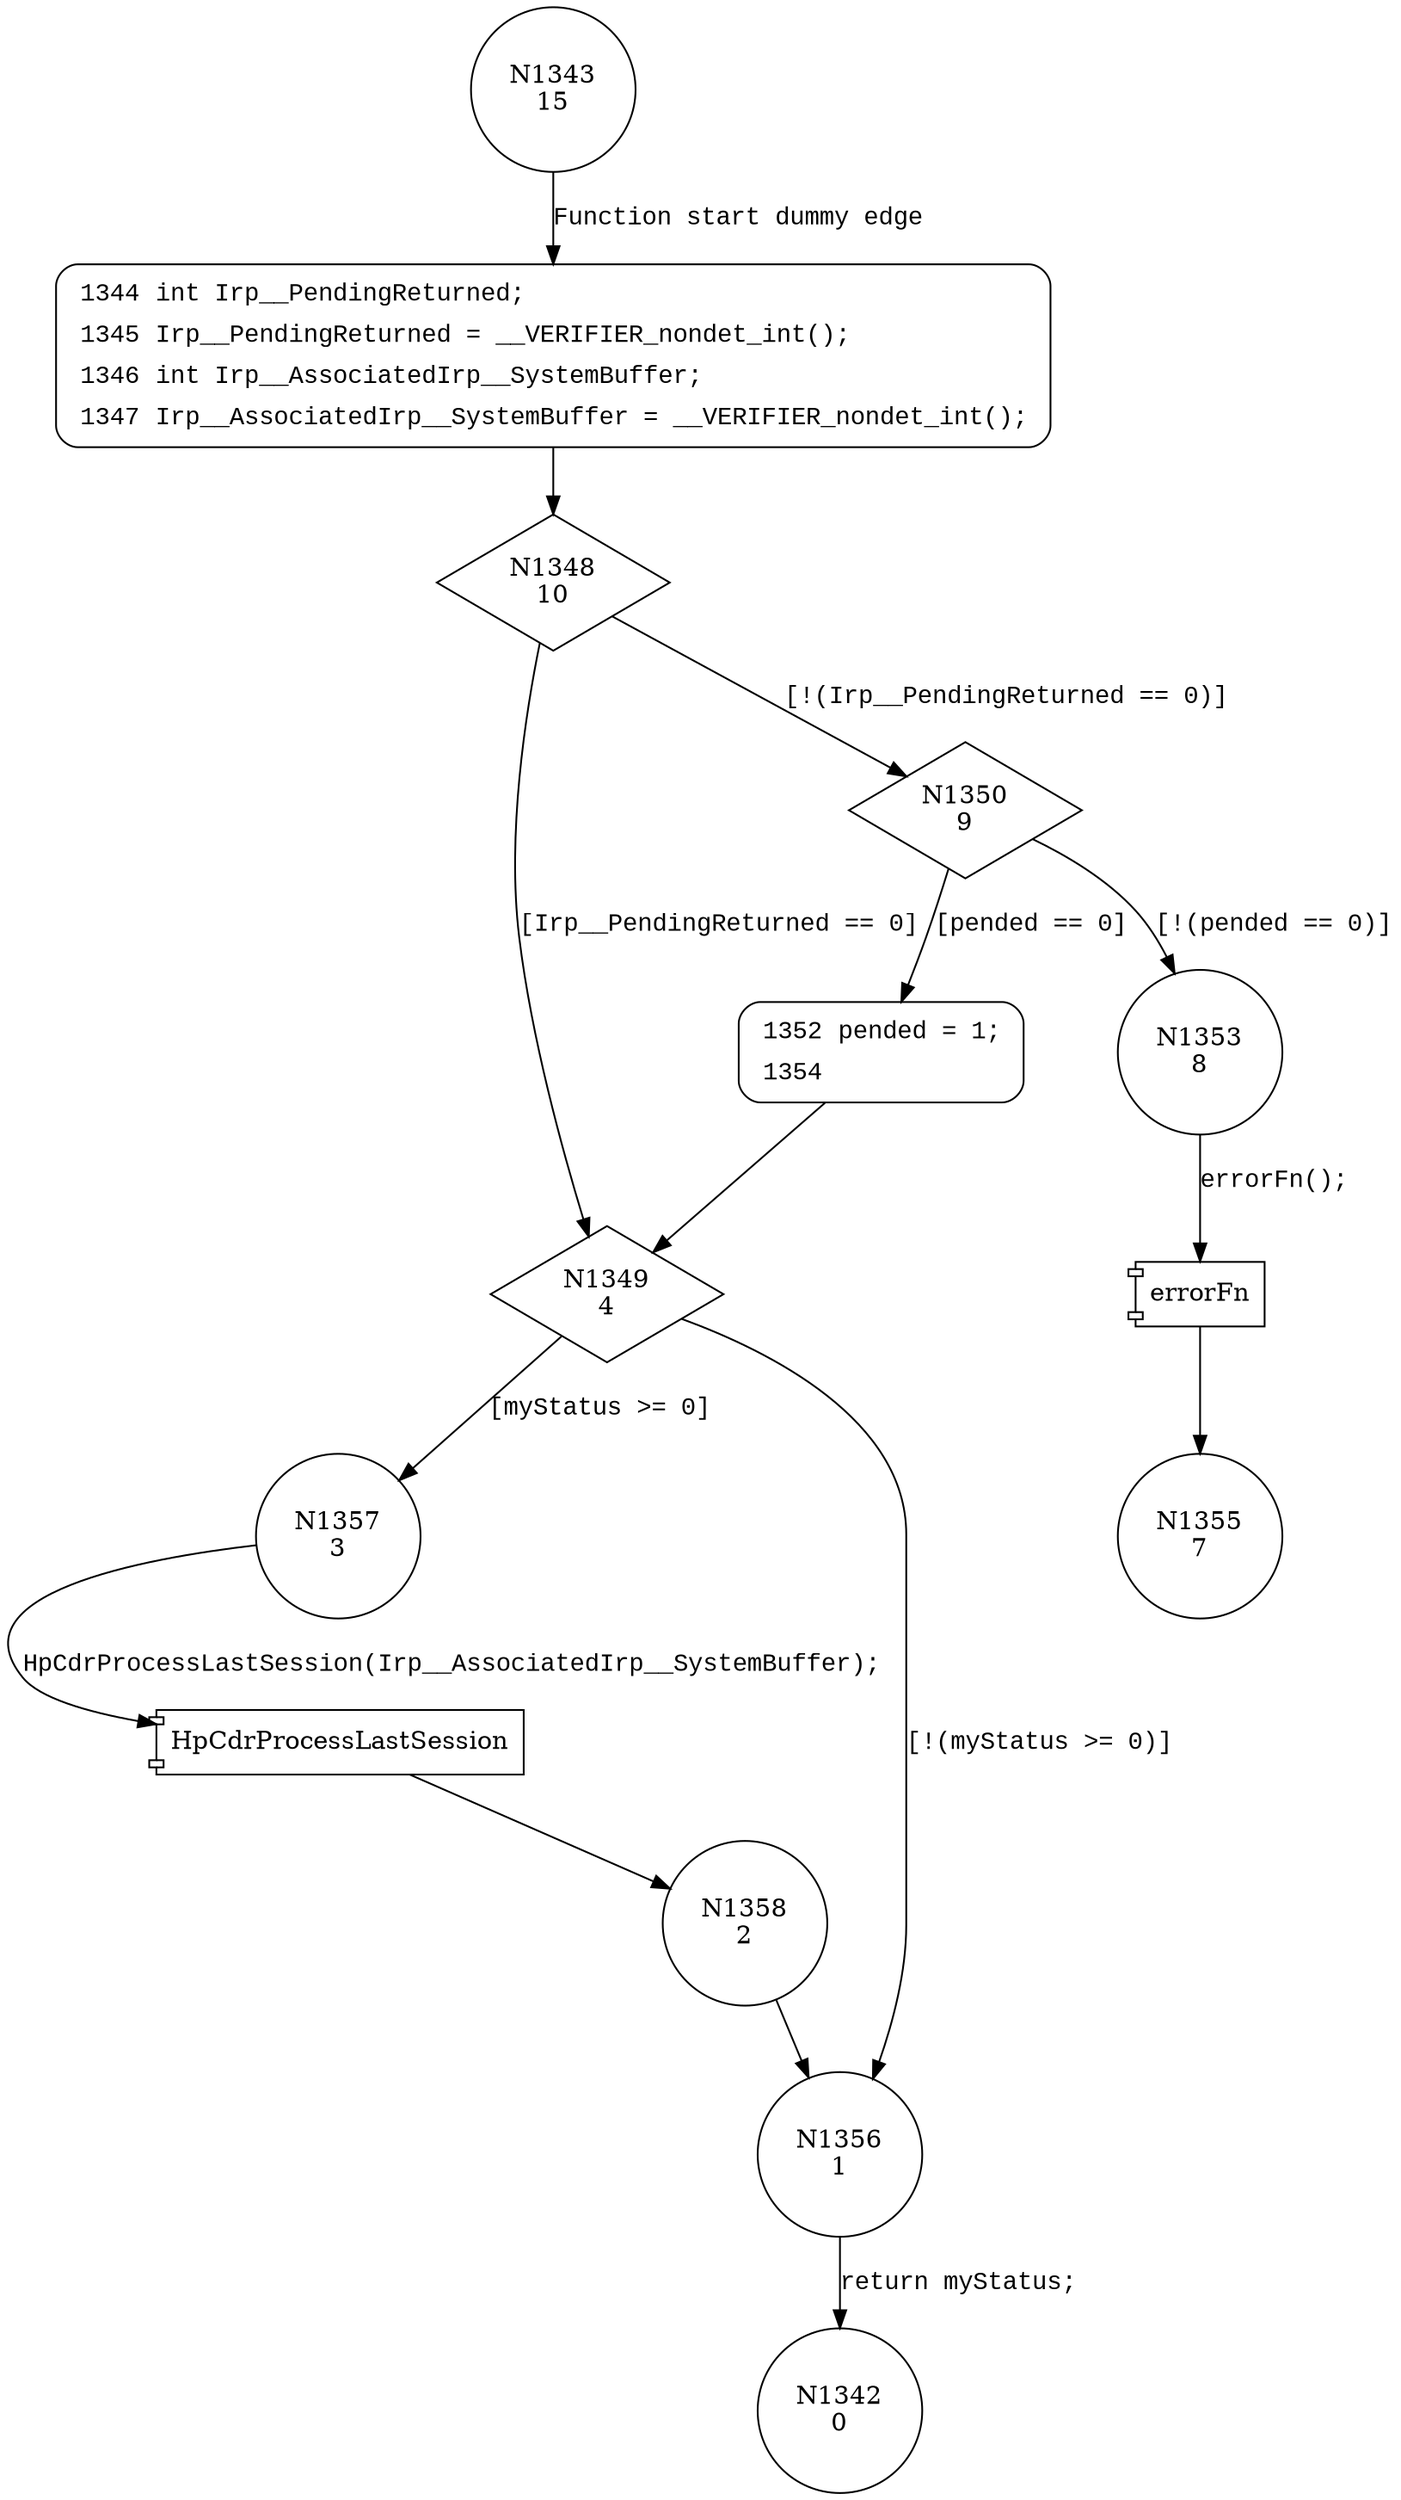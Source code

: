 digraph HPCdrCompletion {
1343 [shape="circle" label="N1343\n15"]
1344 [shape="circle" label="N1344\n14"]
1348 [shape="diamond" label="N1348\n10"]
1349 [shape="diamond" label="N1349\n4"]
1350 [shape="diamond" label="N1350\n9"]
1352 [shape="circle" label="N1352\n6"]
1353 [shape="circle" label="N1353\n8"]
1355 [shape="circle" label="N1355\n7"]
1357 [shape="circle" label="N1357\n3"]
1356 [shape="circle" label="N1356\n1"]
1342 [shape="circle" label="N1342\n0"]
1358 [shape="circle" label="N1358\n2"]
1344 [style="filled,bold" penwidth="1" fillcolor="white" fontname="Courier New" shape="Mrecord" label=<<table border="0" cellborder="0" cellpadding="3" bgcolor="white"><tr><td align="right">1344</td><td align="left">int Irp__PendingReturned;</td></tr><tr><td align="right">1345</td><td align="left">Irp__PendingReturned = __VERIFIER_nondet_int();</td></tr><tr><td align="right">1346</td><td align="left">int Irp__AssociatedIrp__SystemBuffer;</td></tr><tr><td align="right">1347</td><td align="left">Irp__AssociatedIrp__SystemBuffer = __VERIFIER_nondet_int();</td></tr></table>>]
1344 -> 1348[label=""]
1352 [style="filled,bold" penwidth="1" fillcolor="white" fontname="Courier New" shape="Mrecord" label=<<table border="0" cellborder="0" cellpadding="3" bgcolor="white"><tr><td align="right">1352</td><td align="left">pended = 1;</td></tr><tr><td align="right">1354</td><td align="left"></td></tr></table>>]
1352 -> 1349[label=""]
1343 -> 1344 [label="Function start dummy edge" fontname="Courier New"]
1348 -> 1349 [label="[Irp__PendingReturned == 0]" fontname="Courier New"]
1348 -> 1350 [label="[!(Irp__PendingReturned == 0)]" fontname="Courier New"]
1350 -> 1352 [label="[pended == 0]" fontname="Courier New"]
1350 -> 1353 [label="[!(pended == 0)]" fontname="Courier New"]
100030 [shape="component" label="errorFn"]
1353 -> 100030 [label="errorFn();" fontname="Courier New"]
100030 -> 1355 [label="" fontname="Courier New"]
1349 -> 1357 [label="[myStatus >= 0]" fontname="Courier New"]
1349 -> 1356 [label="[!(myStatus >= 0)]" fontname="Courier New"]
1356 -> 1342 [label="return myStatus;" fontname="Courier New"]
100031 [shape="component" label="HpCdrProcessLastSession"]
1357 -> 100031 [label="HpCdrProcessLastSession(Irp__AssociatedIrp__SystemBuffer);" fontname="Courier New"]
100031 -> 1358 [label="" fontname="Courier New"]
1358 -> 1356 [label="" fontname="Courier New"]
}